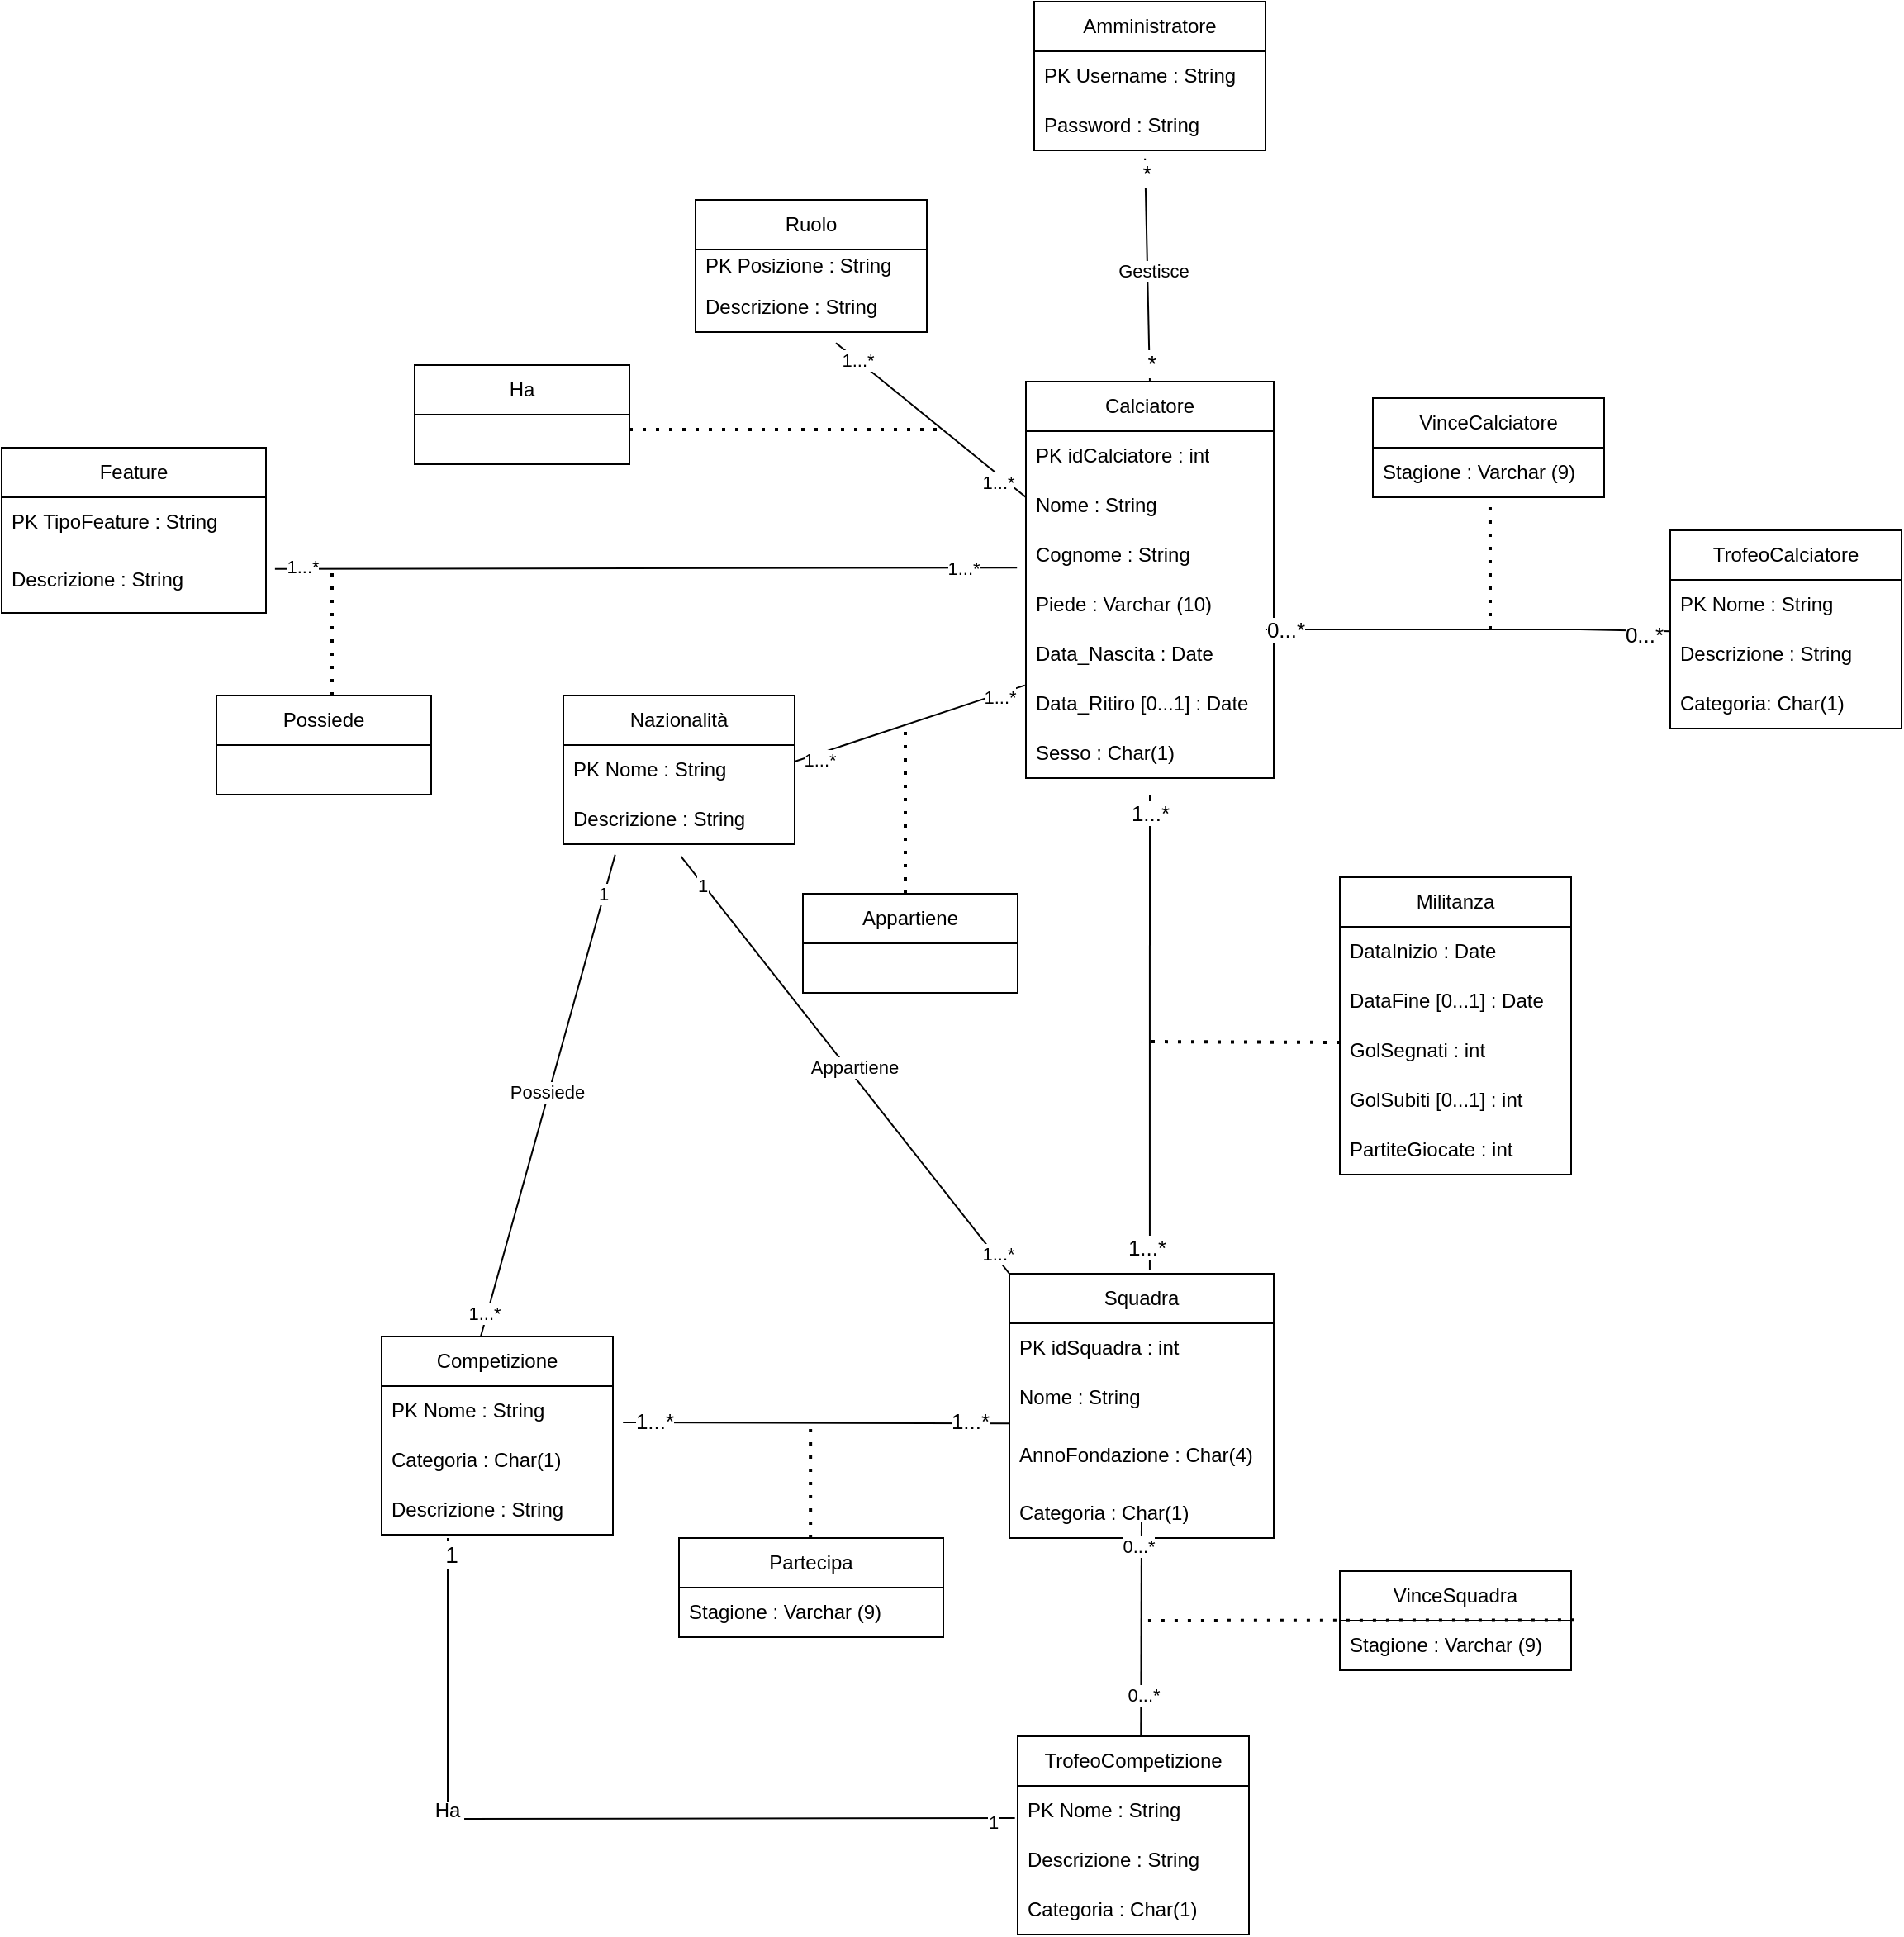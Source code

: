 <mxfile scale="1" border="0" version="24.0.2" type="device">
  <diagram id="C5RBs43oDa-KdzZeNtuy" name="Page-1">
    <mxGraphModel dx="2117" dy="1707" grid="1" gridSize="10" guides="1" tooltips="1" connect="1" arrows="1" fold="1" page="1" pageScale="1" pageWidth="827" pageHeight="1169" math="0" shadow="0">
      <root>
        <mxCell id="WIyWlLk6GJQsqaUBKTNV-0" />
        <mxCell id="WIyWlLk6GJQsqaUBKTNV-1" parent="WIyWlLk6GJQsqaUBKTNV-0" />
        <mxCell id="EM0cH5G3586m-RhXcjUr-0" value="Calciatore" style="swimlane;fontStyle=0;childLayout=stackLayout;horizontal=1;startSize=30;horizontalStack=0;resizeParent=1;resizeParentMax=0;resizeLast=0;collapsible=1;marginBottom=0;whiteSpace=wrap;html=1;" parent="WIyWlLk6GJQsqaUBKTNV-1" vertex="1">
          <mxGeometry x="-150" y="-30" width="150" height="240" as="geometry" />
        </mxCell>
        <mxCell id="jauZWxo5Ra5YD5kyznOw-40" value="PK idCalciatore : int" style="text;strokeColor=none;fillColor=none;align=left;verticalAlign=middle;spacingLeft=4;spacingRight=4;overflow=hidden;points=[[0,0.5],[1,0.5]];portConstraint=eastwest;rotatable=0;whiteSpace=wrap;html=1;" parent="EM0cH5G3586m-RhXcjUr-0" vertex="1">
          <mxGeometry y="30" width="150" height="30" as="geometry" />
        </mxCell>
        <mxCell id="M8oh72dw6ffc5ow3yLrb-0" value="Nome : String" style="text;strokeColor=none;fillColor=none;align=left;verticalAlign=middle;spacingLeft=4;spacingRight=4;overflow=hidden;points=[[0,0.5],[1,0.5]];portConstraint=eastwest;rotatable=0;whiteSpace=wrap;html=1;" parent="EM0cH5G3586m-RhXcjUr-0" vertex="1">
          <mxGeometry y="60" width="150" height="30" as="geometry" />
        </mxCell>
        <mxCell id="EM0cH5G3586m-RhXcjUr-2" value="Cognome : String" style="text;strokeColor=none;fillColor=none;align=left;verticalAlign=middle;spacingLeft=4;spacingRight=4;overflow=hidden;points=[[0,0.5],[1,0.5]];portConstraint=eastwest;rotatable=0;whiteSpace=wrap;html=1;" parent="EM0cH5G3586m-RhXcjUr-0" vertex="1">
          <mxGeometry y="90" width="150" height="30" as="geometry" />
        </mxCell>
        <mxCell id="EM0cH5G3586m-RhXcjUr-3" value="Piede : Varchar (10)" style="text;strokeColor=none;fillColor=none;align=left;verticalAlign=middle;spacingLeft=4;spacingRight=4;overflow=hidden;points=[[0,0.5],[1,0.5]];portConstraint=eastwest;rotatable=0;whiteSpace=wrap;html=1;" parent="EM0cH5G3586m-RhXcjUr-0" vertex="1">
          <mxGeometry y="120" width="150" height="30" as="geometry" />
        </mxCell>
        <mxCell id="EM0cH5G3586m-RhXcjUr-19" value="Data_Nascita : Date" style="text;strokeColor=none;fillColor=none;align=left;verticalAlign=middle;spacingLeft=4;spacingRight=4;overflow=hidden;points=[[0,0.5],[1,0.5]];portConstraint=eastwest;rotatable=0;whiteSpace=wrap;html=1;" parent="EM0cH5G3586m-RhXcjUr-0" vertex="1">
          <mxGeometry y="150" width="150" height="30" as="geometry" />
        </mxCell>
        <mxCell id="EM0cH5G3586m-RhXcjUr-68" value="Data_Ritiro [0...1] : Date" style="text;strokeColor=none;fillColor=none;align=left;verticalAlign=middle;spacingLeft=4;spacingRight=4;overflow=hidden;points=[[0,0.5],[1,0.5]];portConstraint=eastwest;rotatable=0;whiteSpace=wrap;html=1;" parent="EM0cH5G3586m-RhXcjUr-0" vertex="1">
          <mxGeometry y="180" width="150" height="30" as="geometry" />
        </mxCell>
        <mxCell id="0oiI7NU0yHvSQ_45RacB-4" value="Sesso : Char(1)" style="text;strokeColor=none;fillColor=none;align=left;verticalAlign=middle;spacingLeft=4;spacingRight=4;overflow=hidden;points=[[0,0.5],[1,0.5]];portConstraint=eastwest;rotatable=0;whiteSpace=wrap;html=1;" parent="EM0cH5G3586m-RhXcjUr-0" vertex="1">
          <mxGeometry y="210" width="150" height="30" as="geometry" />
        </mxCell>
        <mxCell id="EM0cH5G3586m-RhXcjUr-4" value="Militanza" style="swimlane;fontStyle=0;childLayout=stackLayout;horizontal=1;startSize=30;horizontalStack=0;resizeParent=1;resizeParentMax=0;resizeLast=0;collapsible=1;marginBottom=0;whiteSpace=wrap;html=1;" parent="WIyWlLk6GJQsqaUBKTNV-1" vertex="1">
          <mxGeometry x="40" y="270" width="140" height="180" as="geometry" />
        </mxCell>
        <mxCell id="jauZWxo5Ra5YD5kyznOw-0" value="DataInizio : Date" style="text;strokeColor=none;fillColor=none;align=left;verticalAlign=middle;spacingLeft=4;spacingRight=4;overflow=hidden;points=[[0,0.5],[1,0.5]];portConstraint=eastwest;rotatable=0;whiteSpace=wrap;html=1;" parent="EM0cH5G3586m-RhXcjUr-4" vertex="1">
          <mxGeometry y="30" width="140" height="30" as="geometry" />
        </mxCell>
        <mxCell id="jauZWxo5Ra5YD5kyznOw-1" value="DataFine [0...1] : Date" style="text;strokeColor=none;fillColor=none;align=left;verticalAlign=middle;spacingLeft=4;spacingRight=4;overflow=hidden;points=[[0,0.5],[1,0.5]];portConstraint=eastwest;rotatable=0;whiteSpace=wrap;html=1;" parent="EM0cH5G3586m-RhXcjUr-4" vertex="1">
          <mxGeometry y="60" width="140" height="30" as="geometry" />
        </mxCell>
        <mxCell id="EM0cH5G3586m-RhXcjUr-5" value="GolSegnati : int" style="text;strokeColor=none;fillColor=none;align=left;verticalAlign=middle;spacingLeft=4;spacingRight=4;overflow=hidden;points=[[0,0.5],[1,0.5]];portConstraint=eastwest;rotatable=0;whiteSpace=wrap;html=1;" parent="EM0cH5G3586m-RhXcjUr-4" vertex="1">
          <mxGeometry y="90" width="140" height="30" as="geometry" />
        </mxCell>
        <mxCell id="EM0cH5G3586m-RhXcjUr-6" value="GolSubiti [0...1] : int" style="text;strokeColor=none;fillColor=none;align=left;verticalAlign=middle;spacingLeft=4;spacingRight=4;overflow=hidden;points=[[0,0.5],[1,0.5]];portConstraint=eastwest;rotatable=0;whiteSpace=wrap;html=1;" parent="EM0cH5G3586m-RhXcjUr-4" vertex="1">
          <mxGeometry y="120" width="140" height="30" as="geometry" />
        </mxCell>
        <mxCell id="EM0cH5G3586m-RhXcjUr-7" value="PartiteGiocate : int" style="text;strokeColor=none;fillColor=none;align=left;verticalAlign=middle;spacingLeft=4;spacingRight=4;overflow=hidden;points=[[0,0.5],[1,0.5]];portConstraint=eastwest;rotatable=0;whiteSpace=wrap;html=1;" parent="EM0cH5G3586m-RhXcjUr-4" vertex="1">
          <mxGeometry y="150" width="140" height="30" as="geometry" />
        </mxCell>
        <mxCell id="EM0cH5G3586m-RhXcjUr-8" value="TrofeoCalciatore" style="swimlane;fontStyle=0;childLayout=stackLayout;horizontal=1;startSize=30;horizontalStack=0;resizeParent=1;resizeParentMax=0;resizeLast=0;collapsible=1;marginBottom=0;whiteSpace=wrap;html=1;" parent="WIyWlLk6GJQsqaUBKTNV-1" vertex="1">
          <mxGeometry x="240" y="60" width="140" height="120" as="geometry" />
        </mxCell>
        <mxCell id="EM0cH5G3586m-RhXcjUr-9" value="PK Nome : String" style="text;strokeColor=none;fillColor=none;align=left;verticalAlign=middle;spacingLeft=4;spacingRight=4;overflow=hidden;points=[[0,0.5],[1,0.5]];portConstraint=eastwest;rotatable=0;whiteSpace=wrap;html=1;" parent="EM0cH5G3586m-RhXcjUr-8" vertex="1">
          <mxGeometry y="30" width="140" height="30" as="geometry" />
        </mxCell>
        <mxCell id="EM0cH5G3586m-RhXcjUr-10" value="Descrizione : String" style="text;strokeColor=none;fillColor=none;align=left;verticalAlign=middle;spacingLeft=4;spacingRight=4;overflow=hidden;points=[[0,0.5],[1,0.5]];portConstraint=eastwest;rotatable=0;whiteSpace=wrap;html=1;" parent="EM0cH5G3586m-RhXcjUr-8" vertex="1">
          <mxGeometry y="60" width="140" height="30" as="geometry" />
        </mxCell>
        <mxCell id="0oiI7NU0yHvSQ_45RacB-3" value="Categoria: Char(1)" style="text;strokeColor=none;fillColor=none;align=left;verticalAlign=middle;spacingLeft=4;spacingRight=4;overflow=hidden;points=[[0,0.5],[1,0.5]];portConstraint=eastwest;rotatable=0;whiteSpace=wrap;html=1;" parent="EM0cH5G3586m-RhXcjUr-8" vertex="1">
          <mxGeometry y="90" width="140" height="30" as="geometry" />
        </mxCell>
        <mxCell id="EM0cH5G3586m-RhXcjUr-12" value="VinceCalciatore" style="swimlane;fontStyle=0;childLayout=stackLayout;horizontal=1;startSize=30;horizontalStack=0;resizeParent=1;resizeParentMax=0;resizeLast=0;collapsible=1;marginBottom=0;whiteSpace=wrap;html=1;" parent="WIyWlLk6GJQsqaUBKTNV-1" vertex="1">
          <mxGeometry x="60" y="-20" width="140" height="60" as="geometry">
            <mxRectangle x="60" y="-20" width="70" height="30" as="alternateBounds" />
          </mxGeometry>
        </mxCell>
        <mxCell id="EM0cH5G3586m-RhXcjUr-14" value="Stagione : Varchar (9)" style="text;strokeColor=none;fillColor=none;align=left;verticalAlign=middle;spacingLeft=4;spacingRight=4;overflow=hidden;points=[[0,0.5],[1,0.5]];portConstraint=eastwest;rotatable=0;whiteSpace=wrap;html=1;" parent="EM0cH5G3586m-RhXcjUr-12" vertex="1">
          <mxGeometry y="30" width="140" height="30" as="geometry" />
        </mxCell>
        <mxCell id="EM0cH5G3586m-RhXcjUr-16" value="Competizione" style="swimlane;fontStyle=0;childLayout=stackLayout;horizontal=1;startSize=30;horizontalStack=0;resizeParent=1;resizeParentMax=0;resizeLast=0;collapsible=1;marginBottom=0;whiteSpace=wrap;html=1;" parent="WIyWlLk6GJQsqaUBKTNV-1" vertex="1">
          <mxGeometry x="-540" y="548" width="140" height="120" as="geometry" />
        </mxCell>
        <mxCell id="EM0cH5G3586m-RhXcjUr-18" value="PK Nome : String" style="text;strokeColor=none;fillColor=none;align=left;verticalAlign=middle;spacingLeft=4;spacingRight=4;overflow=hidden;points=[[0,0.5],[1,0.5]];portConstraint=eastwest;rotatable=0;whiteSpace=wrap;html=1;" parent="EM0cH5G3586m-RhXcjUr-16" vertex="1">
          <mxGeometry y="30" width="140" height="30" as="geometry" />
        </mxCell>
        <mxCell id="0oiI7NU0yHvSQ_45RacB-2" value="Categoria : Char(1)" style="text;strokeColor=none;fillColor=none;align=left;verticalAlign=middle;spacingLeft=4;spacingRight=4;overflow=hidden;points=[[0,0.5],[1,0.5]];portConstraint=eastwest;rotatable=0;whiteSpace=wrap;html=1;" parent="EM0cH5G3586m-RhXcjUr-16" vertex="1">
          <mxGeometry y="60" width="140" height="30" as="geometry" />
        </mxCell>
        <mxCell id="JAPTARflrPmtZ6mYMgTw-0" value="Descrizione : String" style="text;strokeColor=none;fillColor=none;align=left;verticalAlign=middle;spacingLeft=4;spacingRight=4;overflow=hidden;points=[[0,0.5],[1,0.5]];portConstraint=eastwest;rotatable=0;whiteSpace=wrap;html=1;" parent="EM0cH5G3586m-RhXcjUr-16" vertex="1">
          <mxGeometry y="90" width="140" height="30" as="geometry" />
        </mxCell>
        <mxCell id="EM0cH5G3586m-RhXcjUr-20" value="Squadra" style="swimlane;fontStyle=0;childLayout=stackLayout;horizontal=1;startSize=30;horizontalStack=0;resizeParent=1;resizeParentMax=0;resizeLast=0;collapsible=1;marginBottom=0;whiteSpace=wrap;html=1;" parent="WIyWlLk6GJQsqaUBKTNV-1" vertex="1">
          <mxGeometry x="-160" y="510" width="160" height="160" as="geometry" />
        </mxCell>
        <mxCell id="jauZWxo5Ra5YD5kyznOw-41" value="PK idSquadra : int&amp;nbsp;" style="text;strokeColor=none;fillColor=none;align=left;verticalAlign=middle;spacingLeft=4;spacingRight=4;overflow=hidden;points=[[0,0.5],[1,0.5]];portConstraint=eastwest;rotatable=0;whiteSpace=wrap;html=1;" parent="EM0cH5G3586m-RhXcjUr-20" vertex="1">
          <mxGeometry y="30" width="160" height="30" as="geometry" />
        </mxCell>
        <mxCell id="EM0cH5G3586m-RhXcjUr-21" value="Nome : String" style="text;strokeColor=none;fillColor=none;align=left;verticalAlign=middle;spacingLeft=4;spacingRight=4;overflow=hidden;points=[[0,0.5],[1,0.5]];portConstraint=eastwest;rotatable=0;whiteSpace=wrap;html=1;" parent="EM0cH5G3586m-RhXcjUr-20" vertex="1">
          <mxGeometry y="60" width="160" height="30" as="geometry" />
        </mxCell>
        <mxCell id="EM0cH5G3586m-RhXcjUr-23" value="AnnoFondazione : Char(4)" style="text;strokeColor=none;fillColor=none;align=left;verticalAlign=middle;spacingLeft=4;spacingRight=4;overflow=hidden;points=[[0,0.5],[1,0.5]];portConstraint=eastwest;rotatable=0;whiteSpace=wrap;html=1;" parent="EM0cH5G3586m-RhXcjUr-20" vertex="1">
          <mxGeometry y="90" width="160" height="40" as="geometry" />
        </mxCell>
        <mxCell id="0oiI7NU0yHvSQ_45RacB-0" value="Categoria : Char(1)" style="text;strokeColor=none;fillColor=none;align=left;verticalAlign=middle;spacingLeft=4;spacingRight=4;overflow=hidden;points=[[0,0.5],[1,0.5]];portConstraint=eastwest;rotatable=0;whiteSpace=wrap;html=1;" parent="EM0cH5G3586m-RhXcjUr-20" vertex="1">
          <mxGeometry y="130" width="160" height="30" as="geometry" />
        </mxCell>
        <mxCell id="EM0cH5G3586m-RhXcjUr-28" value="Partecipa" style="swimlane;fontStyle=0;childLayout=stackLayout;horizontal=1;startSize=30;horizontalStack=0;resizeParent=1;resizeParentMax=0;resizeLast=0;collapsible=1;marginBottom=0;whiteSpace=wrap;html=1;" parent="WIyWlLk6GJQsqaUBKTNV-1" vertex="1">
          <mxGeometry x="-360" y="670" width="160" height="60" as="geometry" />
        </mxCell>
        <mxCell id="EM0cH5G3586m-RhXcjUr-29" value="Stagione : Varchar (9)" style="text;strokeColor=none;fillColor=none;align=left;verticalAlign=middle;spacingLeft=4;spacingRight=4;overflow=hidden;points=[[0,0.5],[1,0.5]];portConstraint=eastwest;rotatable=0;whiteSpace=wrap;html=1;" parent="EM0cH5G3586m-RhXcjUr-28" vertex="1">
          <mxGeometry y="30" width="160" height="30" as="geometry" />
        </mxCell>
        <mxCell id="EM0cH5G3586m-RhXcjUr-32" value="" style="endArrow=none;html=1;rounded=0;entryX=-0.02;entryY=0.691;entryDx=0;entryDy=0;entryPerimeter=0;exitX=1.014;exitY=-0.02;exitDx=0;exitDy=0;exitPerimeter=0;" parent="WIyWlLk6GJQsqaUBKTNV-1" edge="1">
          <mxGeometry width="50" height="50" relative="1" as="geometry">
            <mxPoint x="-393.91" y="600.0" as="sourcePoint" />
            <mxPoint x="-160.0" y="600.6" as="targetPoint" />
          </mxGeometry>
        </mxCell>
        <mxCell id="EM0cH5G3586m-RhXcjUr-58" value="1...*" style="edgeLabel;html=1;align=center;verticalAlign=middle;resizable=0;points=[];fontSize=13;" parent="EM0cH5G3586m-RhXcjUr-32" vertex="1" connectable="0">
          <mxGeometry x="-0.842" y="1" relative="1" as="geometry">
            <mxPoint as="offset" />
          </mxGeometry>
        </mxCell>
        <mxCell id="EM0cH5G3586m-RhXcjUr-59" value="1...*" style="edgeLabel;html=1;align=center;verticalAlign=middle;resizable=0;points=[];fontSize=13;" parent="EM0cH5G3586m-RhXcjUr-32" vertex="1" connectable="0">
          <mxGeometry x="0.796" y="2" relative="1" as="geometry">
            <mxPoint as="offset" />
          </mxGeometry>
        </mxCell>
        <mxCell id="EM0cH5G3586m-RhXcjUr-33" value="" style="endArrow=none;html=1;rounded=0;exitX=0.531;exitY=-0.013;exitDx=0;exitDy=0;exitPerimeter=0;" parent="WIyWlLk6GJQsqaUBKTNV-1" source="EM0cH5G3586m-RhXcjUr-20" edge="1">
          <mxGeometry width="50" height="50" relative="1" as="geometry">
            <mxPoint x="-80" y="440" as="sourcePoint" />
            <mxPoint x="-75" y="220" as="targetPoint" />
          </mxGeometry>
        </mxCell>
        <mxCell id="EM0cH5G3586m-RhXcjUr-53" value="1...*" style="edgeLabel;html=1;align=center;verticalAlign=middle;resizable=0;points=[];fontSize=13;" parent="EM0cH5G3586m-RhXcjUr-33" vertex="1" connectable="0">
          <mxGeometry x="0.929" relative="1" as="geometry">
            <mxPoint as="offset" />
          </mxGeometry>
        </mxCell>
        <mxCell id="EM0cH5G3586m-RhXcjUr-54" value="1...*" style="edgeLabel;html=1;align=center;verticalAlign=middle;resizable=0;points=[];fontSize=13;" parent="EM0cH5G3586m-RhXcjUr-33" vertex="1" connectable="0">
          <mxGeometry x="-0.9" y="2" relative="1" as="geometry">
            <mxPoint as="offset" />
          </mxGeometry>
        </mxCell>
        <mxCell id="EM0cH5G3586m-RhXcjUr-39" value="" style="endArrow=none;dashed=1;html=1;dashPattern=1 3;strokeWidth=2;rounded=0;" parent="WIyWlLk6GJQsqaUBKTNV-1" edge="1">
          <mxGeometry width="50" height="50" relative="1" as="geometry">
            <mxPoint x="-280.42" y="670" as="sourcePoint" />
            <mxPoint x="-280.42" y="600" as="targetPoint" />
          </mxGeometry>
        </mxCell>
        <mxCell id="EM0cH5G3586m-RhXcjUr-40" value="" style="endArrow=none;dashed=1;html=1;dashPattern=1 3;strokeWidth=2;rounded=0;" parent="WIyWlLk6GJQsqaUBKTNV-1" edge="1">
          <mxGeometry width="50" height="50" relative="1" as="geometry">
            <mxPoint x="40" y="370" as="sourcePoint" />
            <mxPoint x="-80" y="369.5" as="targetPoint" />
          </mxGeometry>
        </mxCell>
        <mxCell id="EM0cH5G3586m-RhXcjUr-41" value="" style="endArrow=none;html=1;rounded=0;entryX=0.003;entryY=0.037;entryDx=0;entryDy=0;entryPerimeter=0;" parent="WIyWlLk6GJQsqaUBKTNV-1" target="EM0cH5G3586m-RhXcjUr-10" edge="1">
          <mxGeometry width="50" height="50" relative="1" as="geometry">
            <mxPoint x="-4.51" y="120" as="sourcePoint" />
            <mxPoint x="230" y="120" as="targetPoint" />
            <Array as="points">
              <mxPoint x="185.49" y="120" />
            </Array>
          </mxGeometry>
        </mxCell>
        <mxCell id="EM0cH5G3586m-RhXcjUr-55" value="0...*" style="edgeLabel;html=1;align=center;verticalAlign=middle;resizable=0;points=[];fontSize=13;" parent="EM0cH5G3586m-RhXcjUr-41" vertex="1" connectable="0">
          <mxGeometry x="-0.912" relative="1" as="geometry">
            <mxPoint as="offset" />
          </mxGeometry>
        </mxCell>
        <mxCell id="EM0cH5G3586m-RhXcjUr-56" value="0...*" style="edgeLabel;html=1;align=center;verticalAlign=middle;resizable=0;points=[];fontSize=13;" parent="EM0cH5G3586m-RhXcjUr-41" vertex="1" connectable="0">
          <mxGeometry x="0.863" y="-2" relative="1" as="geometry">
            <mxPoint as="offset" />
          </mxGeometry>
        </mxCell>
        <mxCell id="EM0cH5G3586m-RhXcjUr-42" value="" style="endArrow=none;dashed=1;html=1;dashPattern=1 3;strokeWidth=2;rounded=0;entryX=0.507;entryY=1.033;entryDx=0;entryDy=0;entryPerimeter=0;" parent="WIyWlLk6GJQsqaUBKTNV-1" edge="1">
          <mxGeometry width="50" height="50" relative="1" as="geometry">
            <mxPoint x="131" y="120" as="sourcePoint" />
            <mxPoint x="130.98" y="40.99" as="targetPoint" />
          </mxGeometry>
        </mxCell>
        <mxCell id="jauZWxo5Ra5YD5kyznOw-2" value="TrofeoCompetizione" style="swimlane;fontStyle=0;childLayout=stackLayout;horizontal=1;startSize=30;horizontalStack=0;resizeParent=1;resizeParentMax=0;resizeLast=0;collapsible=1;marginBottom=0;whiteSpace=wrap;html=1;" parent="WIyWlLk6GJQsqaUBKTNV-1" vertex="1">
          <mxGeometry x="-155" y="790" width="140" height="120" as="geometry" />
        </mxCell>
        <mxCell id="jauZWxo5Ra5YD5kyznOw-3" value="PK Nome : String" style="text;strokeColor=none;fillColor=none;align=left;verticalAlign=middle;spacingLeft=4;spacingRight=4;overflow=hidden;points=[[0,0.5],[1,0.5]];portConstraint=eastwest;rotatable=0;whiteSpace=wrap;html=1;" parent="jauZWxo5Ra5YD5kyznOw-2" vertex="1">
          <mxGeometry y="30" width="140" height="30" as="geometry" />
        </mxCell>
        <mxCell id="jauZWxo5Ra5YD5kyznOw-5" value="Descrizione : String" style="text;strokeColor=none;fillColor=none;align=left;verticalAlign=middle;spacingLeft=4;spacingRight=4;overflow=hidden;points=[[0,0.5],[1,0.5]];portConstraint=eastwest;rotatable=0;whiteSpace=wrap;html=1;" parent="jauZWxo5Ra5YD5kyznOw-2" vertex="1">
          <mxGeometry y="60" width="140" height="30" as="geometry" />
        </mxCell>
        <mxCell id="0oiI7NU0yHvSQ_45RacB-1" value="Categoria : Char(1)" style="text;strokeColor=none;fillColor=none;align=left;verticalAlign=middle;spacingLeft=4;spacingRight=4;overflow=hidden;points=[[0,0.5],[1,0.5]];portConstraint=eastwest;rotatable=0;whiteSpace=wrap;html=1;" parent="jauZWxo5Ra5YD5kyznOw-2" vertex="1">
          <mxGeometry y="90" width="140" height="30" as="geometry" />
        </mxCell>
        <mxCell id="jauZWxo5Ra5YD5kyznOw-6" value="VinceSquadra" style="swimlane;fontStyle=0;childLayout=stackLayout;horizontal=1;startSize=30;horizontalStack=0;resizeParent=1;resizeParentMax=0;resizeLast=0;collapsible=1;marginBottom=0;whiteSpace=wrap;html=1;" parent="WIyWlLk6GJQsqaUBKTNV-1" vertex="1">
          <mxGeometry x="40" y="690" width="140" height="60" as="geometry" />
        </mxCell>
        <mxCell id="jauZWxo5Ra5YD5kyznOw-7" value="Stagione : Varchar (9)" style="text;strokeColor=none;fillColor=none;align=left;verticalAlign=middle;spacingLeft=4;spacingRight=4;overflow=hidden;points=[[0,0.5],[1,0.5]];portConstraint=eastwest;rotatable=0;whiteSpace=wrap;html=1;" parent="jauZWxo5Ra5YD5kyznOw-6" vertex="1">
          <mxGeometry y="30" width="140" height="30" as="geometry" />
        </mxCell>
        <mxCell id="jauZWxo5Ra5YD5kyznOw-10" value="" style="endArrow=none;html=1;rounded=0;entryX=0.533;entryY=0.004;entryDx=0;entryDy=0;entryPerimeter=0;" parent="WIyWlLk6GJQsqaUBKTNV-1" target="jauZWxo5Ra5YD5kyznOw-2" edge="1">
          <mxGeometry width="50" height="50" relative="1" as="geometry">
            <mxPoint x="-80" y="660" as="sourcePoint" />
            <mxPoint x="190" y="700" as="targetPoint" />
          </mxGeometry>
        </mxCell>
        <mxCell id="jauZWxo5Ra5YD5kyznOw-42" value="0...*" style="edgeLabel;html=1;align=center;verticalAlign=middle;resizable=0;points=[];" parent="jauZWxo5Ra5YD5kyznOw-10" vertex="1" connectable="0">
          <mxGeometry x="-0.781" y="-2" relative="1" as="geometry">
            <mxPoint as="offset" />
          </mxGeometry>
        </mxCell>
        <mxCell id="jauZWxo5Ra5YD5kyznOw-43" value="0...*" style="edgeLabel;html=1;align=center;verticalAlign=middle;resizable=0;points=[];" parent="jauZWxo5Ra5YD5kyznOw-10" vertex="1" connectable="0">
          <mxGeometry x="0.606" y="1" relative="1" as="geometry">
            <mxPoint as="offset" />
          </mxGeometry>
        </mxCell>
        <mxCell id="jauZWxo5Ra5YD5kyznOw-11" value="" style="endArrow=none;dashed=1;html=1;dashPattern=1 3;strokeWidth=2;rounded=0;exitX=1.014;exitY=-0.011;exitDx=0;exitDy=0;exitPerimeter=0;" parent="WIyWlLk6GJQsqaUBKTNV-1" source="jauZWxo5Ra5YD5kyznOw-7" edge="1">
          <mxGeometry width="50" height="50" relative="1" as="geometry">
            <mxPoint x="-340" y="720" as="sourcePoint" />
            <mxPoint x="-80" y="720" as="targetPoint" />
          </mxGeometry>
        </mxCell>
        <mxCell id="jauZWxo5Ra5YD5kyznOw-15" value="" style="endArrow=none;html=1;rounded=0;" parent="WIyWlLk6GJQsqaUBKTNV-1" edge="1">
          <mxGeometry width="50" height="50" relative="1" as="geometry">
            <mxPoint x="-500" y="830" as="sourcePoint" />
            <mxPoint x="-500" y="670" as="targetPoint" />
            <Array as="points" />
          </mxGeometry>
        </mxCell>
        <mxCell id="jauZWxo5Ra5YD5kyznOw-20" value="&lt;font style=&quot;font-size: 14px;&quot;&gt;1&lt;/font&gt;" style="edgeLabel;html=1;align=center;verticalAlign=middle;resizable=0;points=[];" parent="jauZWxo5Ra5YD5kyznOw-15" vertex="1" connectable="0">
          <mxGeometry x="0.878" y="-2" relative="1" as="geometry">
            <mxPoint as="offset" />
          </mxGeometry>
        </mxCell>
        <mxCell id="jauZWxo5Ra5YD5kyznOw-22" value="Ruolo" style="swimlane;fontStyle=0;childLayout=stackLayout;horizontal=1;startSize=30;horizontalStack=0;resizeParent=1;resizeParentMax=0;resizeLast=0;collapsible=1;marginBottom=0;whiteSpace=wrap;html=1;" parent="WIyWlLk6GJQsqaUBKTNV-1" vertex="1">
          <mxGeometry x="-350" y="-140" width="140" height="80" as="geometry" />
        </mxCell>
        <mxCell id="jauZWxo5Ra5YD5kyznOw-24" value="PK Posizione : String" style="text;strokeColor=none;fillColor=none;align=left;verticalAlign=middle;spacingLeft=4;spacingRight=4;overflow=hidden;points=[[0,0.5],[1,0.5]];portConstraint=eastwest;rotatable=0;whiteSpace=wrap;html=1;" parent="jauZWxo5Ra5YD5kyznOw-22" vertex="1">
          <mxGeometry y="30" width="140" height="20" as="geometry" />
        </mxCell>
        <mxCell id="jauZWxo5Ra5YD5kyznOw-23" value="Descrizione : String" style="text;strokeColor=none;fillColor=none;align=left;verticalAlign=middle;spacingLeft=4;spacingRight=4;overflow=hidden;points=[[0,0.5],[1,0.5]];portConstraint=eastwest;rotatable=0;whiteSpace=wrap;html=1;" parent="jauZWxo5Ra5YD5kyznOw-22" vertex="1">
          <mxGeometry y="50" width="140" height="30" as="geometry" />
        </mxCell>
        <mxCell id="jauZWxo5Ra5YD5kyznOw-26" value="Feature" style="swimlane;fontStyle=0;childLayout=stackLayout;horizontal=1;startSize=30;horizontalStack=0;resizeParent=1;resizeParentMax=0;resizeLast=0;collapsible=1;marginBottom=0;whiteSpace=wrap;html=1;" parent="WIyWlLk6GJQsqaUBKTNV-1" vertex="1">
          <mxGeometry x="-770" y="10" width="160" height="100" as="geometry" />
        </mxCell>
        <mxCell id="jauZWxo5Ra5YD5kyznOw-28" value="PK TipoFeature : String" style="text;strokeColor=none;fillColor=none;align=left;verticalAlign=middle;spacingLeft=4;spacingRight=4;overflow=hidden;points=[[0,0.5],[1,0.5]];portConstraint=eastwest;rotatable=0;whiteSpace=wrap;html=1;" parent="jauZWxo5Ra5YD5kyznOw-26" vertex="1">
          <mxGeometry y="30" width="160" height="30" as="geometry" />
        </mxCell>
        <mxCell id="jauZWxo5Ra5YD5kyznOw-27" value="Descrizione : String" style="text;strokeColor=none;fillColor=none;align=left;verticalAlign=middle;spacingLeft=4;spacingRight=4;overflow=hidden;points=[[0,0.5],[1,0.5]];portConstraint=eastwest;rotatable=0;whiteSpace=wrap;html=1;" parent="jauZWxo5Ra5YD5kyznOw-26" vertex="1">
          <mxGeometry y="60" width="160" height="40" as="geometry" />
        </mxCell>
        <mxCell id="jauZWxo5Ra5YD5kyznOw-30" value="Nazionalità" style="swimlane;fontStyle=0;childLayout=stackLayout;horizontal=1;startSize=30;horizontalStack=0;resizeParent=1;resizeParentMax=0;resizeLast=0;collapsible=1;marginBottom=0;whiteSpace=wrap;html=1;" parent="WIyWlLk6GJQsqaUBKTNV-1" vertex="1">
          <mxGeometry x="-430" y="160" width="140" height="90" as="geometry" />
        </mxCell>
        <mxCell id="jauZWxo5Ra5YD5kyznOw-31" value="PK Nome : String" style="text;strokeColor=none;fillColor=none;align=left;verticalAlign=middle;spacingLeft=4;spacingRight=4;overflow=hidden;points=[[0,0.5],[1,0.5]];portConstraint=eastwest;rotatable=0;whiteSpace=wrap;html=1;" parent="jauZWxo5Ra5YD5kyznOw-30" vertex="1">
          <mxGeometry y="30" width="140" height="30" as="geometry" />
        </mxCell>
        <mxCell id="jauZWxo5Ra5YD5kyznOw-32" value="Descrizione : String" style="text;strokeColor=none;fillColor=none;align=left;verticalAlign=middle;spacingLeft=4;spacingRight=4;overflow=hidden;points=[[0,0.5],[1,0.5]];portConstraint=eastwest;rotatable=0;whiteSpace=wrap;html=1;" parent="jauZWxo5Ra5YD5kyznOw-30" vertex="1">
          <mxGeometry y="60" width="140" height="30" as="geometry" />
        </mxCell>
        <mxCell id="jauZWxo5Ra5YD5kyznOw-36" value="Ha" style="swimlane;fontStyle=0;childLayout=stackLayout;horizontal=1;startSize=30;horizontalStack=0;resizeParent=1;resizeParentMax=0;resizeLast=0;collapsible=1;marginBottom=0;whiteSpace=wrap;html=1;" parent="WIyWlLk6GJQsqaUBKTNV-1" vertex="1">
          <mxGeometry x="-520" y="-40" width="130" height="60" as="geometry" />
        </mxCell>
        <mxCell id="hcVvtSX-rFKX0n9vNCwV-0" value="Amministratore" style="swimlane;fontStyle=0;childLayout=stackLayout;horizontal=1;startSize=30;horizontalStack=0;resizeParent=1;resizeParentMax=0;resizeLast=0;collapsible=1;marginBottom=0;whiteSpace=wrap;html=1;" parent="WIyWlLk6GJQsqaUBKTNV-1" vertex="1">
          <mxGeometry x="-145" y="-260" width="140" height="90" as="geometry" />
        </mxCell>
        <mxCell id="hcVvtSX-rFKX0n9vNCwV-1" value="PK Username : String" style="text;strokeColor=none;fillColor=none;align=left;verticalAlign=middle;spacingLeft=4;spacingRight=4;overflow=hidden;points=[[0,0.5],[1,0.5]];portConstraint=eastwest;rotatable=0;whiteSpace=wrap;html=1;" parent="hcVvtSX-rFKX0n9vNCwV-0" vertex="1">
          <mxGeometry y="30" width="140" height="30" as="geometry" />
        </mxCell>
        <mxCell id="hcVvtSX-rFKX0n9vNCwV-2" value="Password : String" style="text;strokeColor=none;fillColor=none;align=left;verticalAlign=middle;spacingLeft=4;spacingRight=4;overflow=hidden;points=[[0,0.5],[1,0.5]];portConstraint=eastwest;rotatable=0;whiteSpace=wrap;html=1;" parent="hcVvtSX-rFKX0n9vNCwV-0" vertex="1">
          <mxGeometry y="60" width="140" height="30" as="geometry" />
        </mxCell>
        <mxCell id="hcVvtSX-rFKX0n9vNCwV-12" value="" style="endArrow=none;html=1;rounded=0;exitX=0.479;exitY=1.163;exitDx=0;exitDy=0;exitPerimeter=0;entryX=0.5;entryY=0;entryDx=0;entryDy=0;" parent="WIyWlLk6GJQsqaUBKTNV-1" source="hcVvtSX-rFKX0n9vNCwV-2" target="EM0cH5G3586m-RhXcjUr-0" edge="1">
          <mxGeometry width="50" height="50" relative="1" as="geometry">
            <mxPoint x="-142" y="90" as="sourcePoint" />
            <mxPoint x="-560" y="90" as="targetPoint" />
          </mxGeometry>
        </mxCell>
        <mxCell id="hcVvtSX-rFKX0n9vNCwV-15" value="&lt;font style=&quot;font-size: 14px;&quot;&gt;*&lt;/font&gt;" style="edgeLabel;html=1;align=center;verticalAlign=middle;resizable=0;points=[];" parent="hcVvtSX-rFKX0n9vNCwV-12" vertex="1" connectable="0">
          <mxGeometry x="-0.872" y="1" relative="1" as="geometry">
            <mxPoint as="offset" />
          </mxGeometry>
        </mxCell>
        <mxCell id="hcVvtSX-rFKX0n9vNCwV-16" value="&lt;font style=&quot;font-size: 14px;&quot;&gt;*&lt;/font&gt;" style="edgeLabel;html=1;align=center;verticalAlign=middle;resizable=0;points=[];" parent="hcVvtSX-rFKX0n9vNCwV-12" vertex="1" connectable="0">
          <mxGeometry x="0.829" y="1" relative="1" as="geometry">
            <mxPoint as="offset" />
          </mxGeometry>
        </mxCell>
        <mxCell id="hcVvtSX-rFKX0n9vNCwV-17" value="Gestisce" style="edgeLabel;html=1;align=center;verticalAlign=middle;resizable=0;points=[];" parent="hcVvtSX-rFKX0n9vNCwV-12" vertex="1" connectable="0">
          <mxGeometry x="-0.004" y="3" relative="1" as="geometry">
            <mxPoint as="offset" />
          </mxGeometry>
        </mxCell>
        <mxCell id="0oiI7NU0yHvSQ_45RacB-5" value="" style="endArrow=none;html=1;rounded=0;exitX=0.607;exitY=1.22;exitDx=0;exitDy=0;exitPerimeter=0;" parent="WIyWlLk6GJQsqaUBKTNV-1" source="jauZWxo5Ra5YD5kyznOw-23" edge="1">
          <mxGeometry width="50" height="50" relative="1" as="geometry">
            <mxPoint x="-200" y="90" as="sourcePoint" />
            <mxPoint x="-150" y="40" as="targetPoint" />
          </mxGeometry>
        </mxCell>
        <mxCell id="gGOtpuCGlHXrwMCYV4UZ-0" value="1...*" style="edgeLabel;html=1;align=center;verticalAlign=middle;resizable=0;points=[];" parent="0oiI7NU0yHvSQ_45RacB-5" vertex="1" connectable="0">
          <mxGeometry x="-0.777" relative="1" as="geometry">
            <mxPoint as="offset" />
          </mxGeometry>
        </mxCell>
        <mxCell id="gGOtpuCGlHXrwMCYV4UZ-1" value="1...*" style="edgeLabel;html=1;align=center;verticalAlign=middle;resizable=0;points=[];" parent="0oiI7NU0yHvSQ_45RacB-5" vertex="1" connectable="0">
          <mxGeometry x="0.743" y="-4" relative="1" as="geometry">
            <mxPoint as="offset" />
          </mxGeometry>
        </mxCell>
        <mxCell id="0oiI7NU0yHvSQ_45RacB-6" value="" style="endArrow=none;html=1;rounded=0;exitX=1.034;exitY=0.335;exitDx=0;exitDy=0;exitPerimeter=0;entryX=-0.036;entryY=-0.247;entryDx=0;entryDy=0;entryPerimeter=0;" parent="WIyWlLk6GJQsqaUBKTNV-1" source="jauZWxo5Ra5YD5kyznOw-27" target="EM0cH5G3586m-RhXcjUr-3" edge="1">
          <mxGeometry width="50" height="50" relative="1" as="geometry">
            <mxPoint x="-200" y="90" as="sourcePoint" />
            <mxPoint x="-150" y="40" as="targetPoint" />
          </mxGeometry>
        </mxCell>
        <mxCell id="gGOtpuCGlHXrwMCYV4UZ-2" value="1...*" style="edgeLabel;html=1;align=center;verticalAlign=middle;resizable=0;points=[];" parent="0oiI7NU0yHvSQ_45RacB-6" vertex="1" connectable="0">
          <mxGeometry x="-0.927" y="2" relative="1" as="geometry">
            <mxPoint as="offset" />
          </mxGeometry>
        </mxCell>
        <mxCell id="gGOtpuCGlHXrwMCYV4UZ-3" value="1...*" style="edgeLabel;html=1;align=center;verticalAlign=middle;resizable=0;points=[];" parent="0oiI7NU0yHvSQ_45RacB-6" vertex="1" connectable="0">
          <mxGeometry x="0.854" relative="1" as="geometry">
            <mxPoint as="offset" />
          </mxGeometry>
        </mxCell>
        <mxCell id="0oiI7NU0yHvSQ_45RacB-7" value="" style="endArrow=none;dashed=1;html=1;dashPattern=1 3;strokeWidth=2;rounded=0;" parent="WIyWlLk6GJQsqaUBKTNV-1" edge="1">
          <mxGeometry width="50" height="50" relative="1" as="geometry">
            <mxPoint x="-390" y="-1" as="sourcePoint" />
            <mxPoint x="-200" y="-1" as="targetPoint" />
          </mxGeometry>
        </mxCell>
        <mxCell id="0oiI7NU0yHvSQ_45RacB-8" value="" style="endArrow=none;dashed=1;html=1;dashPattern=1 3;strokeWidth=2;rounded=0;" parent="WIyWlLk6GJQsqaUBKTNV-1" edge="1">
          <mxGeometry width="50" height="50" relative="1" as="geometry">
            <mxPoint x="-570" y="160" as="sourcePoint" />
            <mxPoint x="-570" y="80" as="targetPoint" />
          </mxGeometry>
        </mxCell>
        <mxCell id="0oiI7NU0yHvSQ_45RacB-9" value="Possiede" style="swimlane;fontStyle=0;childLayout=stackLayout;horizontal=1;startSize=30;horizontalStack=0;resizeParent=1;resizeParentMax=0;resizeLast=0;collapsible=1;marginBottom=0;whiteSpace=wrap;html=1;" parent="WIyWlLk6GJQsqaUBKTNV-1" vertex="1">
          <mxGeometry x="-640" y="160" width="130" height="60" as="geometry" />
        </mxCell>
        <mxCell id="0oiI7NU0yHvSQ_45RacB-10" value="" style="endArrow=none;html=1;rounded=0;entryX=-0.004;entryY=0.127;entryDx=0;entryDy=0;entryPerimeter=0;" parent="WIyWlLk6GJQsqaUBKTNV-1" target="EM0cH5G3586m-RhXcjUr-68" edge="1">
          <mxGeometry width="50" height="50" relative="1" as="geometry">
            <mxPoint x="-290" y="200" as="sourcePoint" />
            <mxPoint x="-240" y="150" as="targetPoint" />
          </mxGeometry>
        </mxCell>
        <mxCell id="gGOtpuCGlHXrwMCYV4UZ-4" value="1...*" style="edgeLabel;html=1;align=center;verticalAlign=middle;resizable=0;points=[];" parent="0oiI7NU0yHvSQ_45RacB-10" vertex="1" connectable="0">
          <mxGeometry x="-0.817" y="-3" relative="1" as="geometry">
            <mxPoint x="1" as="offset" />
          </mxGeometry>
        </mxCell>
        <mxCell id="gGOtpuCGlHXrwMCYV4UZ-5" value="1...*" style="edgeLabel;html=1;align=center;verticalAlign=middle;resizable=0;points=[];" parent="0oiI7NU0yHvSQ_45RacB-10" vertex="1" connectable="0">
          <mxGeometry x="0.767" y="-2" relative="1" as="geometry">
            <mxPoint as="offset" />
          </mxGeometry>
        </mxCell>
        <mxCell id="0oiI7NU0yHvSQ_45RacB-11" value="" style="endArrow=none;dashed=1;html=1;dashPattern=1 3;strokeWidth=2;rounded=0;" parent="WIyWlLk6GJQsqaUBKTNV-1" edge="1">
          <mxGeometry width="50" height="50" relative="1" as="geometry">
            <mxPoint x="-223" y="280" as="sourcePoint" />
            <mxPoint x="-223" y="180" as="targetPoint" />
          </mxGeometry>
        </mxCell>
        <mxCell id="0oiI7NU0yHvSQ_45RacB-12" value="Appartiene" style="swimlane;fontStyle=0;childLayout=stackLayout;horizontal=1;startSize=30;horizontalStack=0;resizeParent=1;resizeParentMax=0;resizeLast=0;collapsible=1;marginBottom=0;whiteSpace=wrap;html=1;" parent="WIyWlLk6GJQsqaUBKTNV-1" vertex="1">
          <mxGeometry x="-285" y="280" width="130" height="60" as="geometry" />
        </mxCell>
        <mxCell id="0oiI7NU0yHvSQ_45RacB-13" value="" style="endArrow=none;html=1;rounded=0;entryX=0.508;entryY=1.245;entryDx=0;entryDy=0;entryPerimeter=0;exitX=0;exitY=0;exitDx=0;exitDy=0;" parent="WIyWlLk6GJQsqaUBKTNV-1" source="EM0cH5G3586m-RhXcjUr-20" target="jauZWxo5Ra5YD5kyznOw-32" edge="1">
          <mxGeometry width="50" height="50" relative="1" as="geometry">
            <mxPoint x="-414" y="385" as="sourcePoint" />
            <mxPoint x="-364" y="335" as="targetPoint" />
          </mxGeometry>
        </mxCell>
        <mxCell id="0oiI7NU0yHvSQ_45RacB-14" value="1...*" style="edgeLabel;html=1;align=center;verticalAlign=middle;resizable=0;points=[];" parent="0oiI7NU0yHvSQ_45RacB-13" vertex="1" connectable="0">
          <mxGeometry x="-0.912" y="-2" relative="1" as="geometry">
            <mxPoint as="offset" />
          </mxGeometry>
        </mxCell>
        <mxCell id="0oiI7NU0yHvSQ_45RacB-15" value="1" style="edgeLabel;html=1;align=center;verticalAlign=middle;resizable=0;points=[];" parent="0oiI7NU0yHvSQ_45RacB-13" vertex="1" connectable="0">
          <mxGeometry x="0.87" y="1" relative="1" as="geometry">
            <mxPoint as="offset" />
          </mxGeometry>
        </mxCell>
        <mxCell id="HmFmUtHPL6lCUHvImwCV-1" value="Appartiene" style="edgeLabel;html=1;align=center;verticalAlign=middle;resizable=0;points=[];" vertex="1" connectable="0" parent="0oiI7NU0yHvSQ_45RacB-13">
          <mxGeometry x="-0.025" y="-3" relative="1" as="geometry">
            <mxPoint as="offset" />
          </mxGeometry>
        </mxCell>
        <mxCell id="0oiI7NU0yHvSQ_45RacB-18" value="" style="endArrow=none;html=1;rounded=0;exitX=-0.012;exitY=0.649;exitDx=0;exitDy=0;exitPerimeter=0;entryX=0.667;entryY=0.667;entryDx=0;entryDy=0;entryPerimeter=0;" parent="WIyWlLk6GJQsqaUBKTNV-1" source="jauZWxo5Ra5YD5kyznOw-3" target="0oiI7NU0yHvSQ_45RacB-21" edge="1">
          <mxGeometry width="50" height="50" relative="1" as="geometry">
            <mxPoint x="-163" y="840" as="sourcePoint" />
            <mxPoint x="-490" y="840" as="targetPoint" />
          </mxGeometry>
        </mxCell>
        <mxCell id="0oiI7NU0yHvSQ_45RacB-19" value="1" style="edgeLabel;html=1;align=center;verticalAlign=middle;resizable=0;points=[];" parent="0oiI7NU0yHvSQ_45RacB-18" vertex="1" connectable="0">
          <mxGeometry x="-0.915" y="2" relative="1" as="geometry">
            <mxPoint as="offset" />
          </mxGeometry>
        </mxCell>
        <mxCell id="0oiI7NU0yHvSQ_45RacB-21" value="Ha" style="text;html=1;strokeColor=none;fillColor=none;align=center;verticalAlign=middle;whiteSpace=wrap;rounded=0;" parent="WIyWlLk6GJQsqaUBKTNV-1" vertex="1">
          <mxGeometry x="-530" y="820" width="60" height="30" as="geometry" />
        </mxCell>
        <mxCell id="0oiI7NU0yHvSQ_45RacB-22" value="" style="endArrow=none;html=1;rounded=0;entryX=0.224;entryY=1.211;entryDx=0;entryDy=0;entryPerimeter=0;" parent="WIyWlLk6GJQsqaUBKTNV-1" target="jauZWxo5Ra5YD5kyznOw-32" edge="1">
          <mxGeometry width="50" height="50" relative="1" as="geometry">
            <mxPoint x="-480" y="548" as="sourcePoint" />
            <mxPoint x="-430" y="498" as="targetPoint" />
          </mxGeometry>
        </mxCell>
        <mxCell id="0oiI7NU0yHvSQ_45RacB-23" value="1" style="edgeLabel;html=1;align=center;verticalAlign=middle;resizable=0;points=[];" parent="0oiI7NU0yHvSQ_45RacB-22" vertex="1" connectable="0">
          <mxGeometry x="0.841" y="1" relative="1" as="geometry">
            <mxPoint as="offset" />
          </mxGeometry>
        </mxCell>
        <mxCell id="0oiI7NU0yHvSQ_45RacB-24" value="1...*&lt;br&gt;" style="edgeLabel;html=1;align=center;verticalAlign=middle;resizable=0;points=[];" parent="0oiI7NU0yHvSQ_45RacB-22" vertex="1" connectable="0">
          <mxGeometry x="-0.903" y="2" relative="1" as="geometry">
            <mxPoint as="offset" />
          </mxGeometry>
        </mxCell>
        <mxCell id="HmFmUtHPL6lCUHvImwCV-0" value="Possiede" style="edgeLabel;html=1;align=center;verticalAlign=middle;resizable=0;points=[];" vertex="1" connectable="0" parent="0oiI7NU0yHvSQ_45RacB-22">
          <mxGeometry x="0.014" relative="1" as="geometry">
            <mxPoint x="-1" as="offset" />
          </mxGeometry>
        </mxCell>
      </root>
    </mxGraphModel>
  </diagram>
</mxfile>
